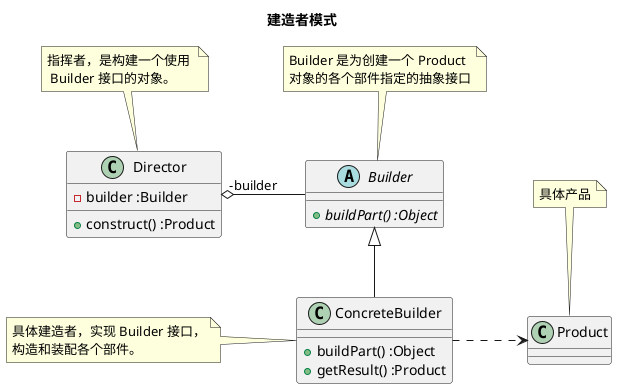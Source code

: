 @startuml
skinparam nodesep 75

title <b>建造者模式</b>

abstract class Builder {
  + {abstract} buildPart() :Object
}
note top: Builder 是为创建一个 Product \n对象的各个部件指定的抽象接口

class ConcreteBuilder {
  + buildPart() :Object
  + getResult() :Product
}
note left: 具体建造者，实现 Builder 接口，\n构造和装配各个部件。

class Director {
  - builder :Builder
  + construct() :Product
}
note top: 指挥者，是构建一个使用 \n Builder 接口的对象。

class Product
note top: 具体产品

Director "-builder" o-right- Builder

Builder <|-- ConcreteBuilder

ConcreteBuilder .right.> Product

@enduml
